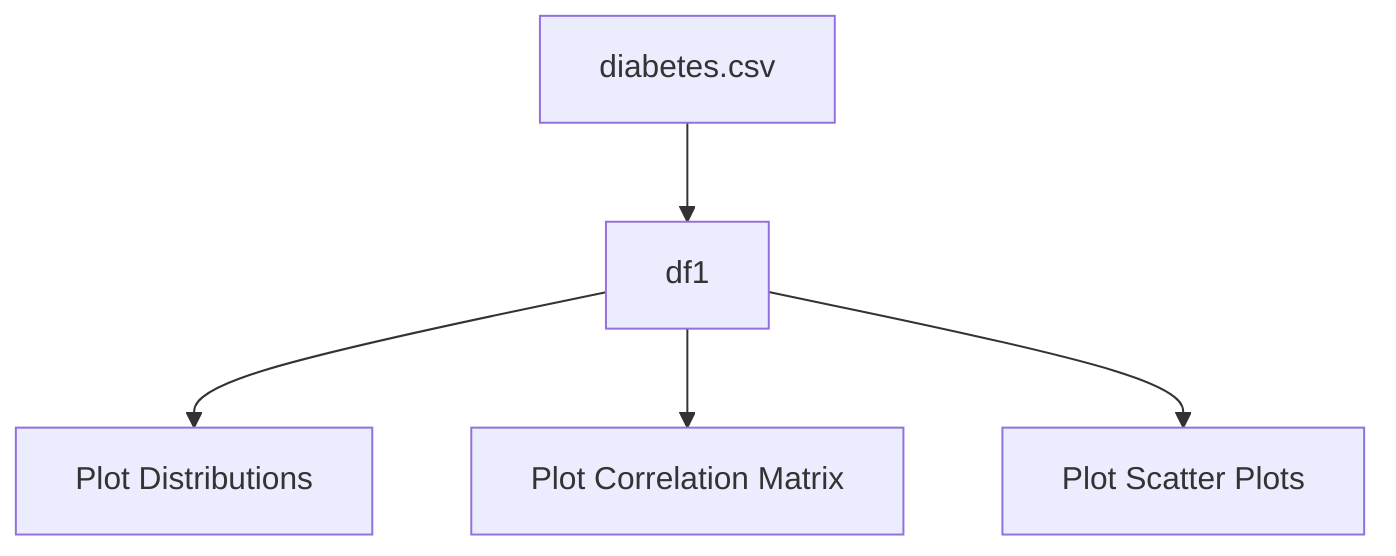 flowchart TD
    A[diabetes.csv] --> B[df1]
    %% Node A represents the source data file containing diabetes-related metrics.
    B[df1] --> C[Plot Distributions]
    %% Node B represents the DataFrame 'df1', which is the dataset loaded into the environment.
    B --> D[Plot Correlation Matrix]
    %% 'df1' is used to plot correlation matrix.
    B --> E[Plot Scatter Plots]
    %% 'df1' is used to plot scatter plots among variables.